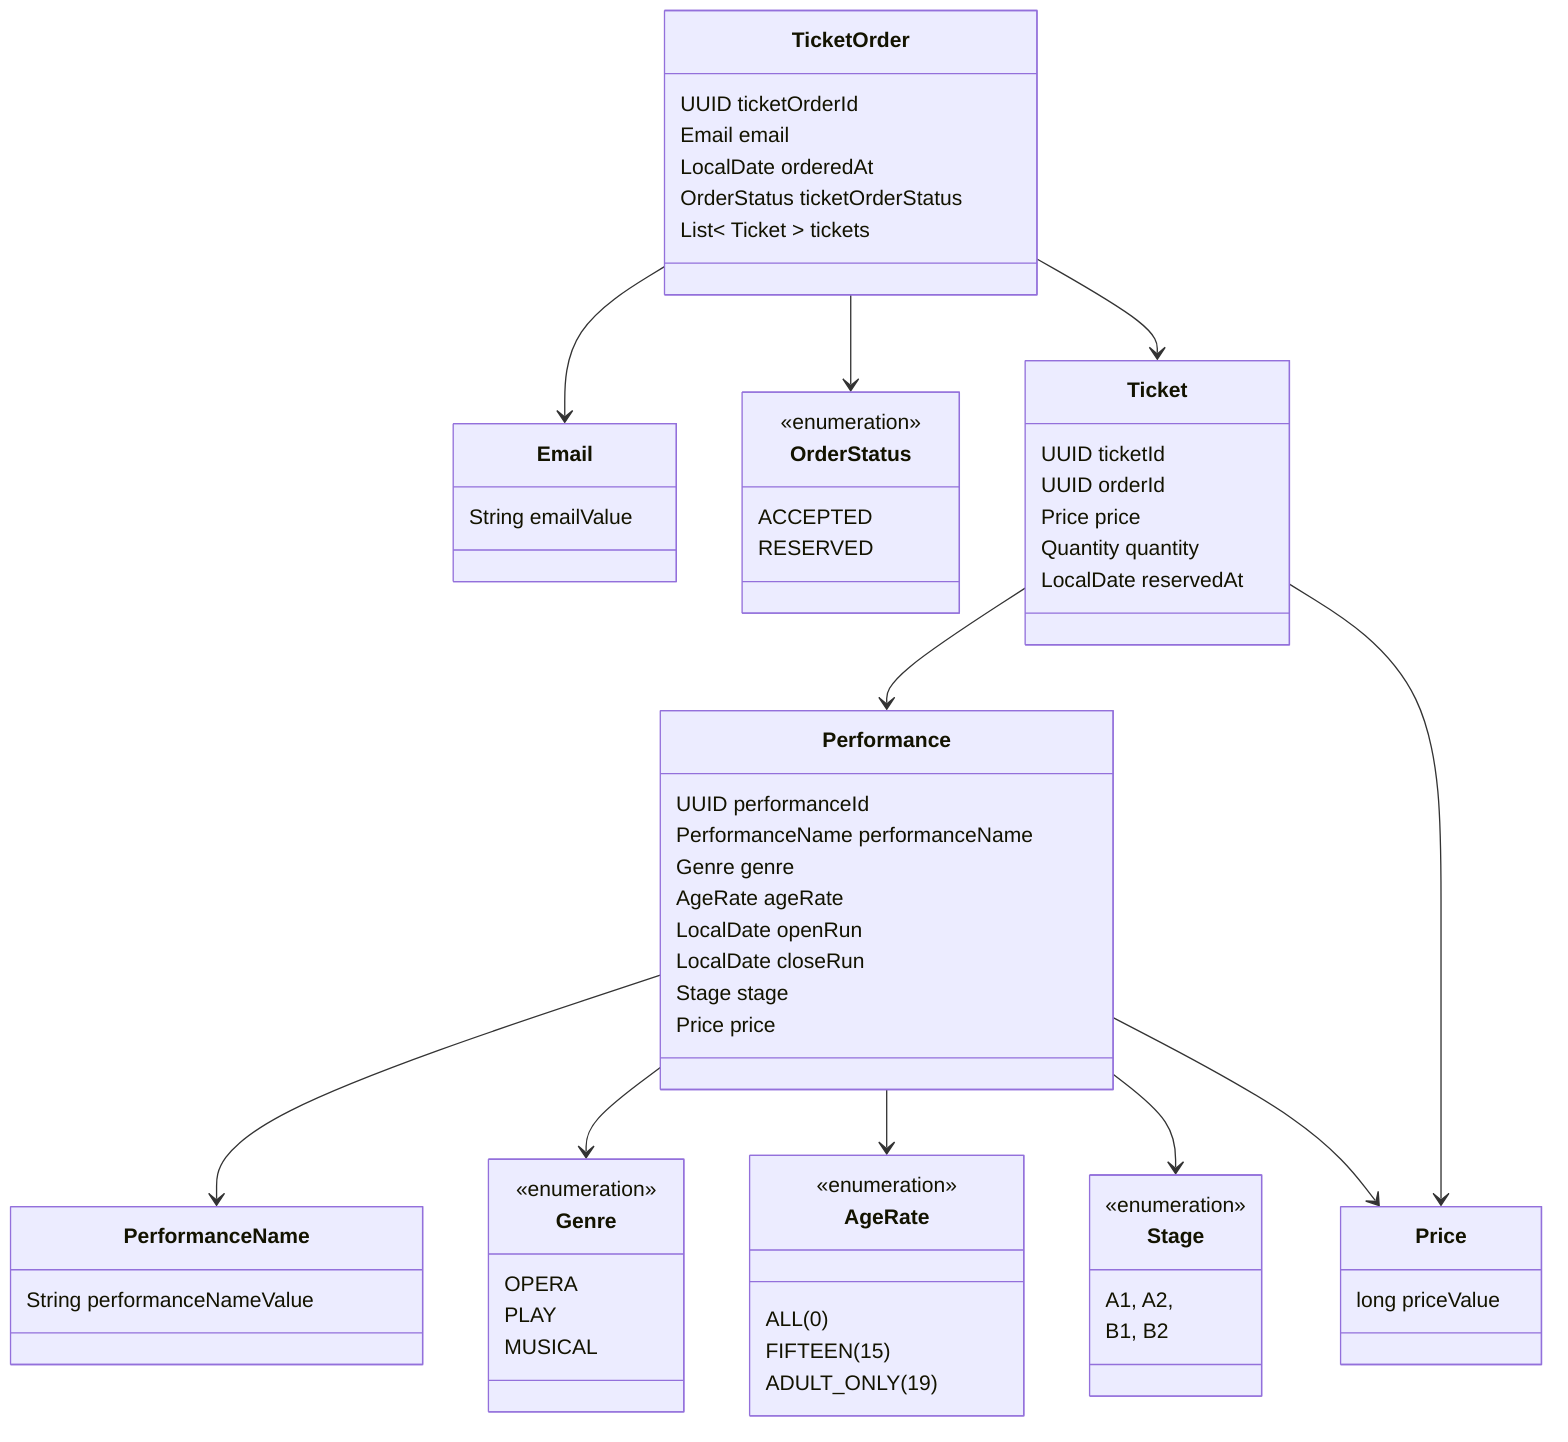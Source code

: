 classDiagram

    %% domain TicketOrder
    class TicketOrder {
        UUID ticketOrderId
        Email email
        LocalDate orderedAt
        OrderStatus ticketOrderStatus
        List< Ticket > tickets
    }

    class Email {
        String emailValue
    }

    class OrderStatus {
        <<enumeration>>
        ACCEPTED
        RESERVED
    }

    TicketOrder --> Email
    TicketOrder --> OrderStatus
    TicketOrder --> Ticket
    Ticket --> Performance

    %% domain Ticket
    class Ticket {
        UUID ticketId
        UUID orderId
        Price price
        Quantity quantity
        LocalDate reservedAt
    }

    Ticket --> Price

    %% domain Performance
    class Performance {
        UUID performanceId
        PerformanceName performanceName
        Genre genre
        AgeRate ageRate
        LocalDate openRun
        LocalDate closeRun
        Stage stage
        Price price
    }

    class PerformanceName {
        String performanceNameValue
    }

    class Genre {
        <<enumeration>>
        OPERA
        PLAY
        MUSICAL
    }

    class AgeRate {
        <<enumeration>>
        ALL(0)
        FIFTEEN(15)
        ADULT_ONLY(19)
    }

    class Stage {
        <<enumeration>>
        A1, A2,
        B1, B2
    }

    class Price {
        long priceValue
    }

    Performance --> PerformanceName
    Performance --> Genre
    Performance --> AgeRate
    Performance --> Stage
    Performance --> Price
